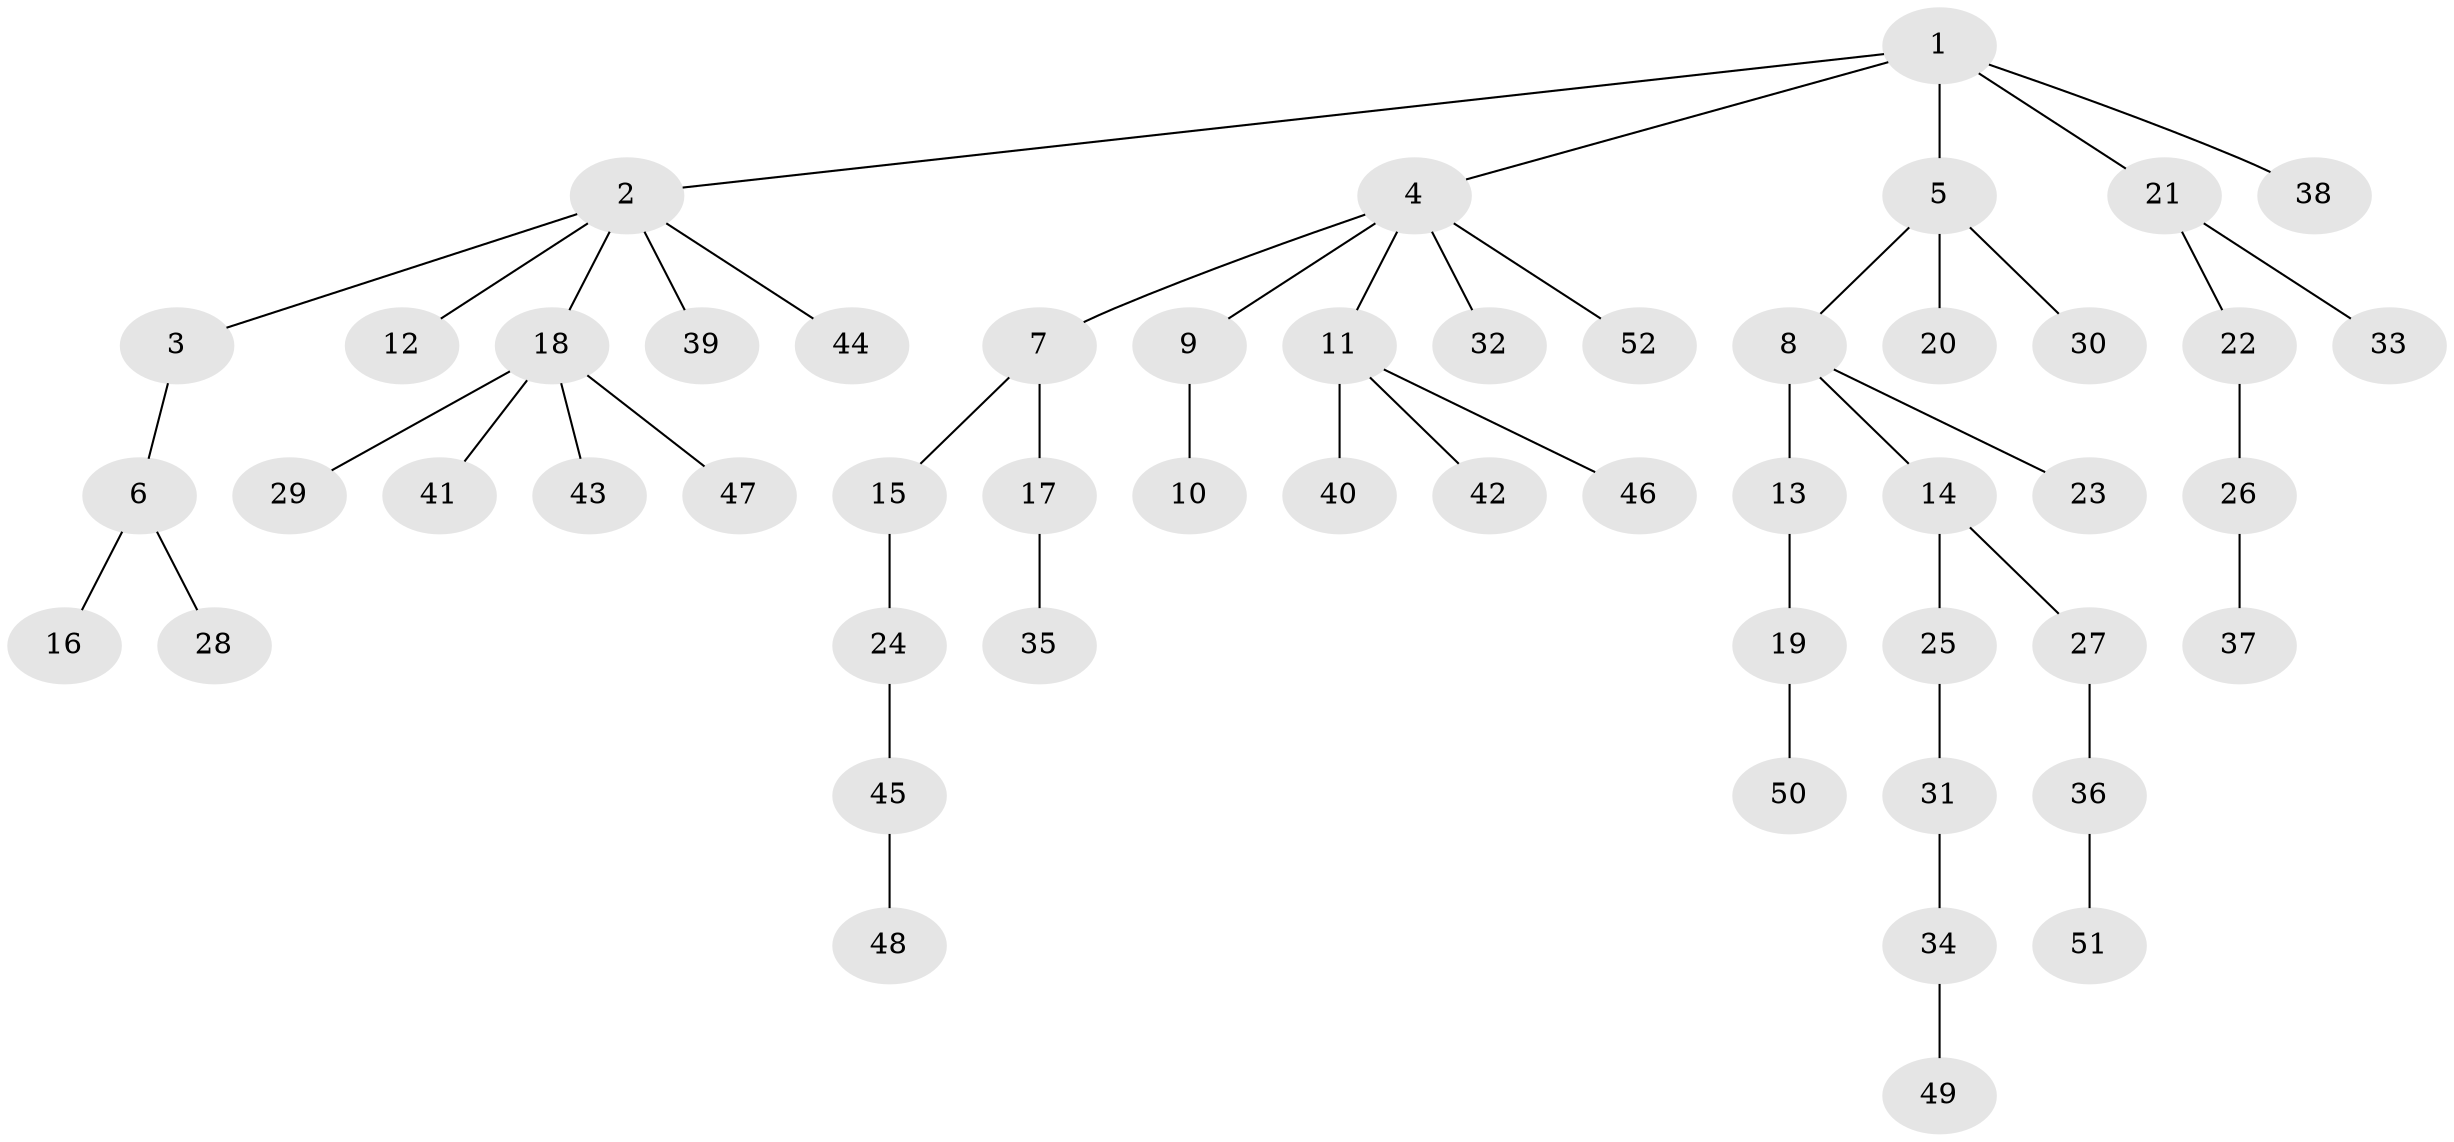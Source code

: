 // coarse degree distribution, {6: 0.05405405405405406, 5: 0.05405405405405406, 3: 0.10810810810810811, 1: 0.5945945945945946, 2: 0.16216216216216217, 4: 0.02702702702702703}
// Generated by graph-tools (version 1.1) at 2025/42/03/06/25 10:42:04]
// undirected, 52 vertices, 51 edges
graph export_dot {
graph [start="1"]
  node [color=gray90,style=filled];
  1;
  2;
  3;
  4;
  5;
  6;
  7;
  8;
  9;
  10;
  11;
  12;
  13;
  14;
  15;
  16;
  17;
  18;
  19;
  20;
  21;
  22;
  23;
  24;
  25;
  26;
  27;
  28;
  29;
  30;
  31;
  32;
  33;
  34;
  35;
  36;
  37;
  38;
  39;
  40;
  41;
  42;
  43;
  44;
  45;
  46;
  47;
  48;
  49;
  50;
  51;
  52;
  1 -- 2;
  1 -- 4;
  1 -- 5;
  1 -- 21;
  1 -- 38;
  2 -- 3;
  2 -- 12;
  2 -- 18;
  2 -- 39;
  2 -- 44;
  3 -- 6;
  4 -- 7;
  4 -- 9;
  4 -- 11;
  4 -- 32;
  4 -- 52;
  5 -- 8;
  5 -- 20;
  5 -- 30;
  6 -- 16;
  6 -- 28;
  7 -- 15;
  7 -- 17;
  8 -- 13;
  8 -- 14;
  8 -- 23;
  9 -- 10;
  11 -- 40;
  11 -- 42;
  11 -- 46;
  13 -- 19;
  14 -- 25;
  14 -- 27;
  15 -- 24;
  17 -- 35;
  18 -- 29;
  18 -- 41;
  18 -- 43;
  18 -- 47;
  19 -- 50;
  21 -- 22;
  21 -- 33;
  22 -- 26;
  24 -- 45;
  25 -- 31;
  26 -- 37;
  27 -- 36;
  31 -- 34;
  34 -- 49;
  36 -- 51;
  45 -- 48;
}
